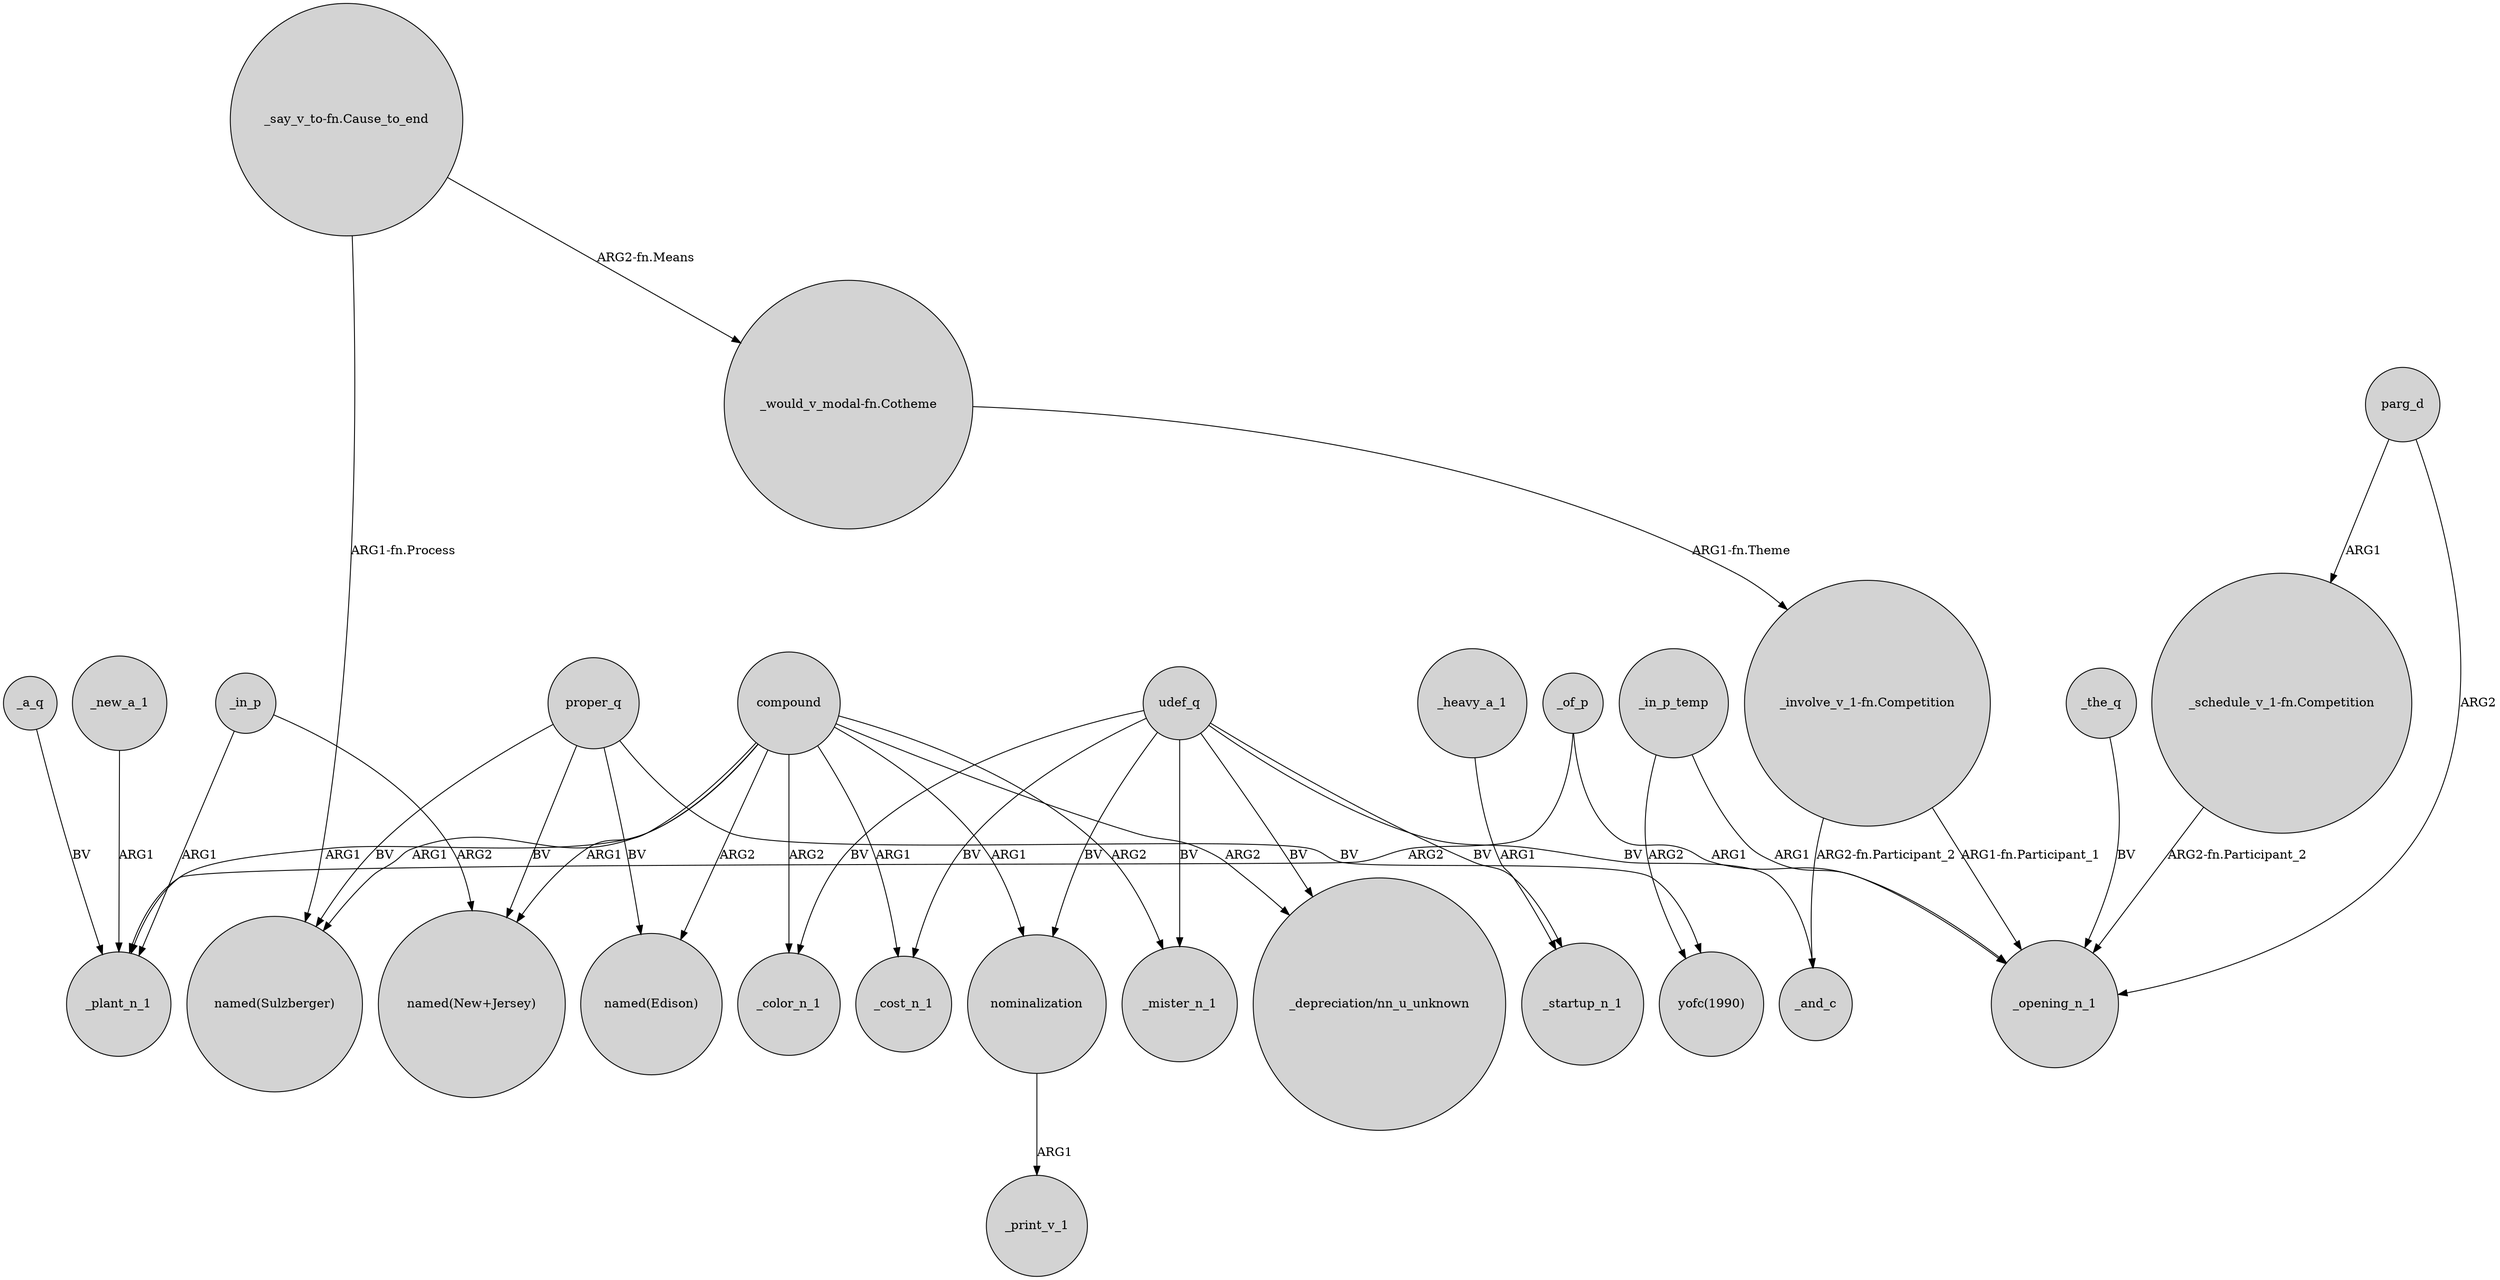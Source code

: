 digraph {
	node [shape=circle style=filled]
	_of_p -> _plant_n_1 [label=ARG2]
	proper_q -> "named(New+Jersey)" [label=BV]
	compound -> _mister_n_1 [label=ARG2]
	nominalization -> _print_v_1 [label=ARG1]
	udef_q -> "_depreciation/nn_u_unknown" [label=BV]
	proper_q -> "named(Edison)" [label=BV]
	_new_a_1 -> _plant_n_1 [label=ARG1]
	compound -> "named(New+Jersey)" [label=ARG1]
	parg_d -> "_schedule_v_1-fn.Competition" [label=ARG1]
	udef_q -> nominalization [label=BV]
	compound -> _color_n_1 [label=ARG2]
	_a_q -> _plant_n_1 [label=BV]
	"_involve_v_1-fn.Competition" -> _and_c [label="ARG2-fn.Participant_2"]
	_in_p -> "named(New+Jersey)" [label=ARG2]
	udef_q -> _and_c [label=BV]
	udef_q -> _mister_n_1 [label=BV]
	_heavy_a_1 -> _startup_n_1 [label=ARG1]
	compound -> nominalization [label=ARG1]
	_in_p_temp -> _opening_n_1 [label=ARG1]
	_of_p -> _opening_n_1 [label=ARG1]
	_in_p -> _plant_n_1 [label=ARG1]
	"_schedule_v_1-fn.Competition" -> _opening_n_1 [label="ARG2-fn.Participant_2"]
	parg_d -> _opening_n_1 [label=ARG2]
	udef_q -> _color_n_1 [label=BV]
	udef_q -> _startup_n_1 [label=BV]
	"_say_v_to-fn.Cause_to_end" -> "named(Sulzberger)" [label="ARG1-fn.Process"]
	proper_q -> "yofc(1990)" [label=BV]
	compound -> _plant_n_1 [label=ARG1]
	compound -> "named(Sulzberger)" [label=ARG1]
	_in_p_temp -> "yofc(1990)" [label=ARG2]
	compound -> "_depreciation/nn_u_unknown" [label=ARG2]
	"_involve_v_1-fn.Competition" -> _opening_n_1 [label="ARG1-fn.Participant_1"]
	"_say_v_to-fn.Cause_to_end" -> "_would_v_modal-fn.Cotheme" [label="ARG2-fn.Means"]
	_the_q -> _opening_n_1 [label=BV]
	compound -> _cost_n_1 [label=ARG1]
	"_would_v_modal-fn.Cotheme" -> "_involve_v_1-fn.Competition" [label="ARG1-fn.Theme"]
	udef_q -> _cost_n_1 [label=BV]
	compound -> "named(Edison)" [label=ARG2]
	proper_q -> "named(Sulzberger)" [label=BV]
}
